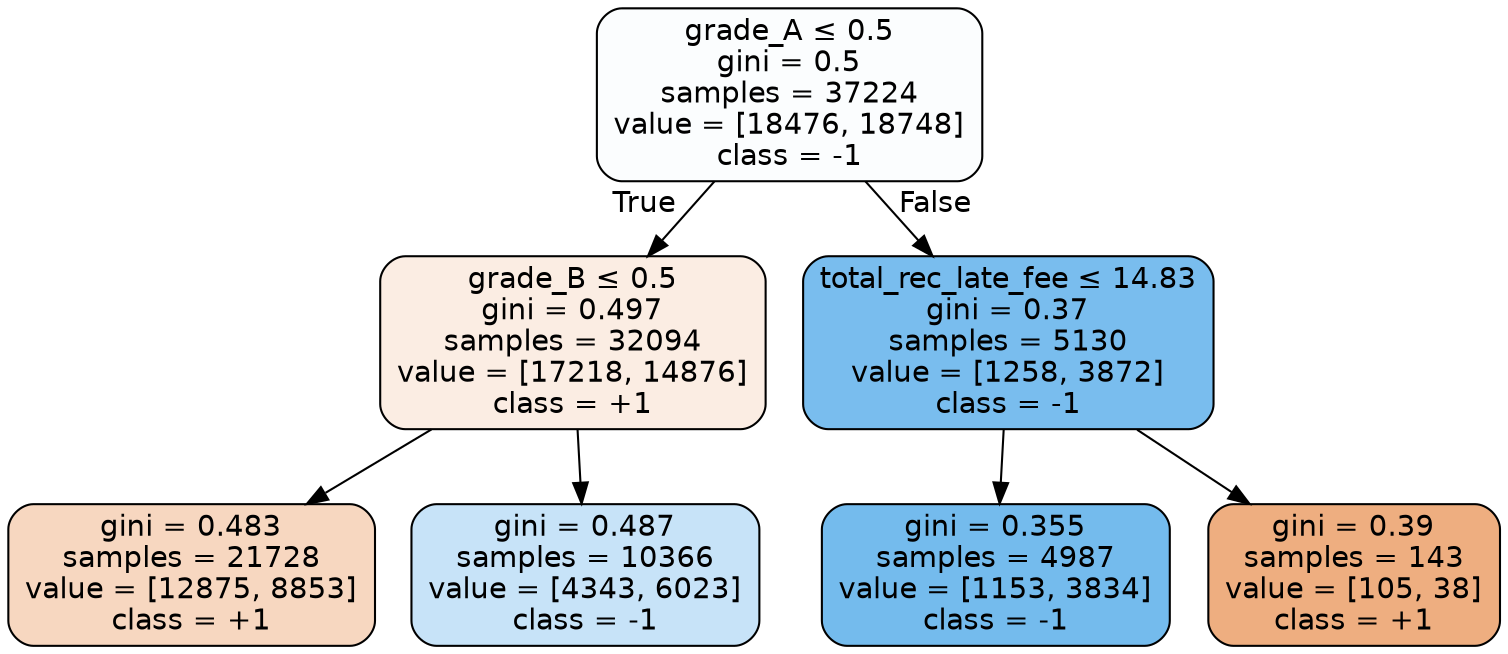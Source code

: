 digraph Tree {
node [shape=box, style="filled, rounded", color="black", fontname=helvetica] ;
edge [fontname=helvetica] ;
0 [label=<grade_A &le; 0.5<br/>gini = 0.5<br/>samples = 37224<br/>value = [18476, 18748]<br/>class = -1>, fillcolor="#399de504"] ;
1 [label=<grade_B &le; 0.5<br/>gini = 0.497<br/>samples = 32094<br/>value = [17218, 14876]<br/>class = +1>, fillcolor="#e5813923"] ;
0 -> 1 [labeldistance=2.5, labelangle=45, headlabel="True"] ;
2 [label=<gini = 0.483<br/>samples = 21728<br/>value = [12875, 8853]<br/>class = +1>, fillcolor="#e5813950"] ;
1 -> 2 ;
3 [label=<gini = 0.487<br/>samples = 10366<br/>value = [4343, 6023]<br/>class = -1>, fillcolor="#399de547"] ;
1 -> 3 ;
4 [label=<total_rec_late_fee &le; 14.83<br/>gini = 0.37<br/>samples = 5130<br/>value = [1258, 3872]<br/>class = -1>, fillcolor="#399de5ac"] ;
0 -> 4 [labeldistance=2.5, labelangle=-45, headlabel="False"] ;
5 [label=<gini = 0.355<br/>samples = 4987<br/>value = [1153, 3834]<br/>class = -1>, fillcolor="#399de5b2"] ;
4 -> 5 ;
6 [label=<gini = 0.39<br/>samples = 143<br/>value = [105, 38]<br/>class = +1>, fillcolor="#e58139a3"] ;
4 -> 6 ;
}